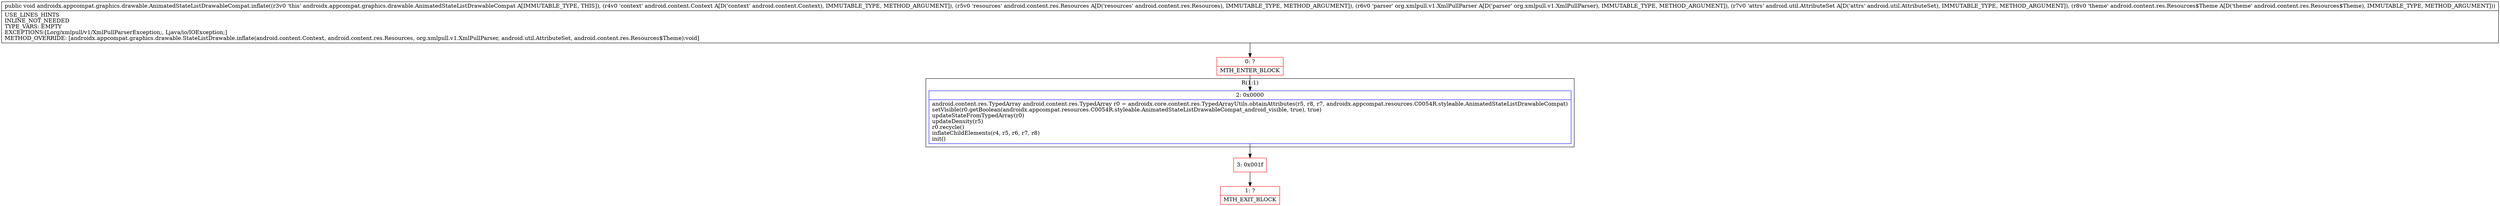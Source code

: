 digraph "CFG forandroidx.appcompat.graphics.drawable.AnimatedStateListDrawableCompat.inflate(Landroid\/content\/Context;Landroid\/content\/res\/Resources;Lorg\/xmlpull\/v1\/XmlPullParser;Landroid\/util\/AttributeSet;Landroid\/content\/res\/Resources$Theme;)V" {
subgraph cluster_Region_1659336767 {
label = "R(1:1)";
node [shape=record,color=blue];
Node_2 [shape=record,label="{2\:\ 0x0000|android.content.res.TypedArray android.content.res.TypedArray r0 = androidx.core.content.res.TypedArrayUtils.obtainAttributes(r5, r8, r7, androidx.appcompat.resources.C0054R.styleable.AnimatedStateListDrawableCompat)\lsetVisible(r0.getBoolean(androidx.appcompat.resources.C0054R.styleable.AnimatedStateListDrawableCompat_android_visible, true), true)\lupdateStateFromTypedArray(r0)\lupdateDensity(r5)\lr0.recycle()\linflateChildElements(r4, r5, r6, r7, r8)\linit()\l}"];
}
Node_0 [shape=record,color=red,label="{0\:\ ?|MTH_ENTER_BLOCK\l}"];
Node_3 [shape=record,color=red,label="{3\:\ 0x001f}"];
Node_1 [shape=record,color=red,label="{1\:\ ?|MTH_EXIT_BLOCK\l}"];
MethodNode[shape=record,label="{public void androidx.appcompat.graphics.drawable.AnimatedStateListDrawableCompat.inflate((r3v0 'this' androidx.appcompat.graphics.drawable.AnimatedStateListDrawableCompat A[IMMUTABLE_TYPE, THIS]), (r4v0 'context' android.content.Context A[D('context' android.content.Context), IMMUTABLE_TYPE, METHOD_ARGUMENT]), (r5v0 'resources' android.content.res.Resources A[D('resources' android.content.res.Resources), IMMUTABLE_TYPE, METHOD_ARGUMENT]), (r6v0 'parser' org.xmlpull.v1.XmlPullParser A[D('parser' org.xmlpull.v1.XmlPullParser), IMMUTABLE_TYPE, METHOD_ARGUMENT]), (r7v0 'attrs' android.util.AttributeSet A[D('attrs' android.util.AttributeSet), IMMUTABLE_TYPE, METHOD_ARGUMENT]), (r8v0 'theme' android.content.res.Resources$Theme A[D('theme' android.content.res.Resources$Theme), IMMUTABLE_TYPE, METHOD_ARGUMENT]))  | USE_LINES_HINTS\lINLINE_NOT_NEEDED\lTYPE_VARS: EMPTY\lEXCEPTIONS:[Lorg\/xmlpull\/v1\/XmlPullParserException;, Ljava\/io\/IOException;]\lMETHOD_OVERRIDE: [androidx.appcompat.graphics.drawable.StateListDrawable.inflate(android.content.Context, android.content.res.Resources, org.xmlpull.v1.XmlPullParser, android.util.AttributeSet, android.content.res.Resources$Theme):void]\l}"];
MethodNode -> Node_0;Node_2 -> Node_3;
Node_0 -> Node_2;
Node_3 -> Node_1;
}

